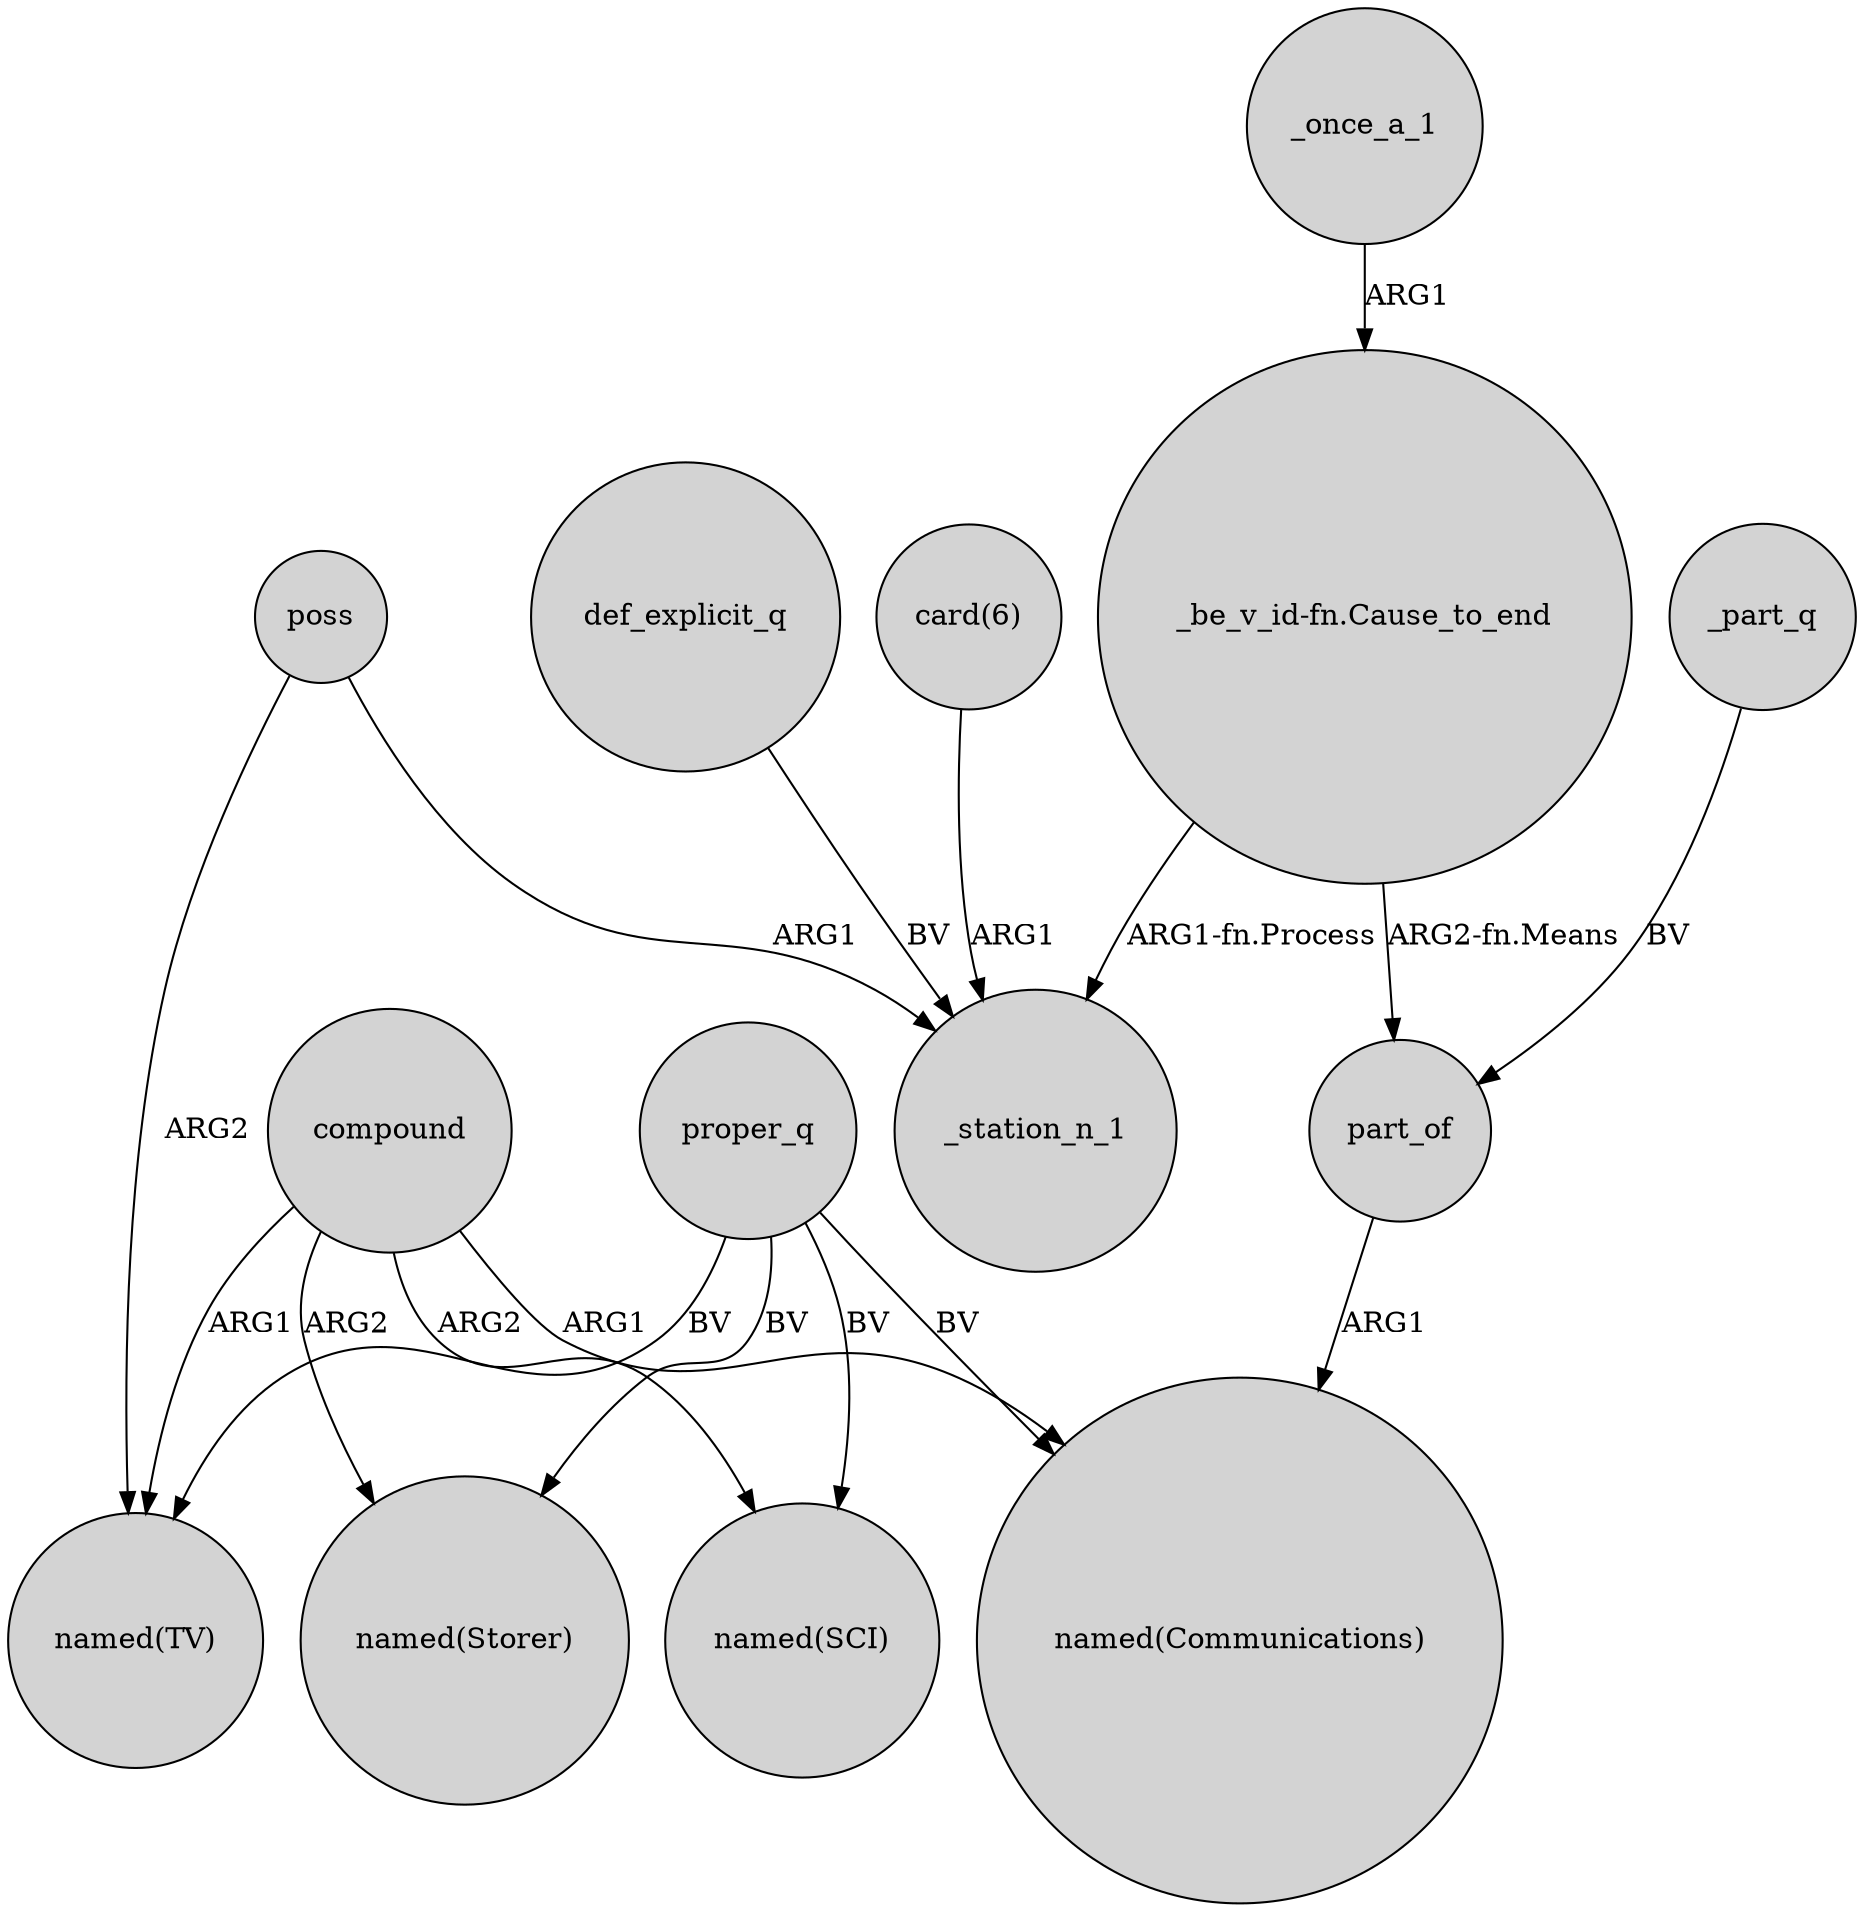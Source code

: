 digraph {
	node [shape=circle style=filled]
	compound -> "named(SCI)" [label=ARG2]
	proper_q -> "named(Storer)" [label=BV]
	_once_a_1 -> "_be_v_id-fn.Cause_to_end" [label=ARG1]
	compound -> "named(TV)" [label=ARG1]
	part_of -> "named(Communications)" [label=ARG1]
	compound -> "named(Storer)" [label=ARG2]
	def_explicit_q -> _station_n_1 [label=BV]
	proper_q -> "named(Communications)" [label=BV]
	"card(6)" -> _station_n_1 [label=ARG1]
	"_be_v_id-fn.Cause_to_end" -> part_of [label="ARG2-fn.Means"]
	proper_q -> "named(SCI)" [label=BV]
	poss -> _station_n_1 [label=ARG1]
	compound -> "named(Communications)" [label=ARG1]
	proper_q -> "named(TV)" [label=BV]
	"_be_v_id-fn.Cause_to_end" -> _station_n_1 [label="ARG1-fn.Process"]
	poss -> "named(TV)" [label=ARG2]
	_part_q -> part_of [label=BV]
}
